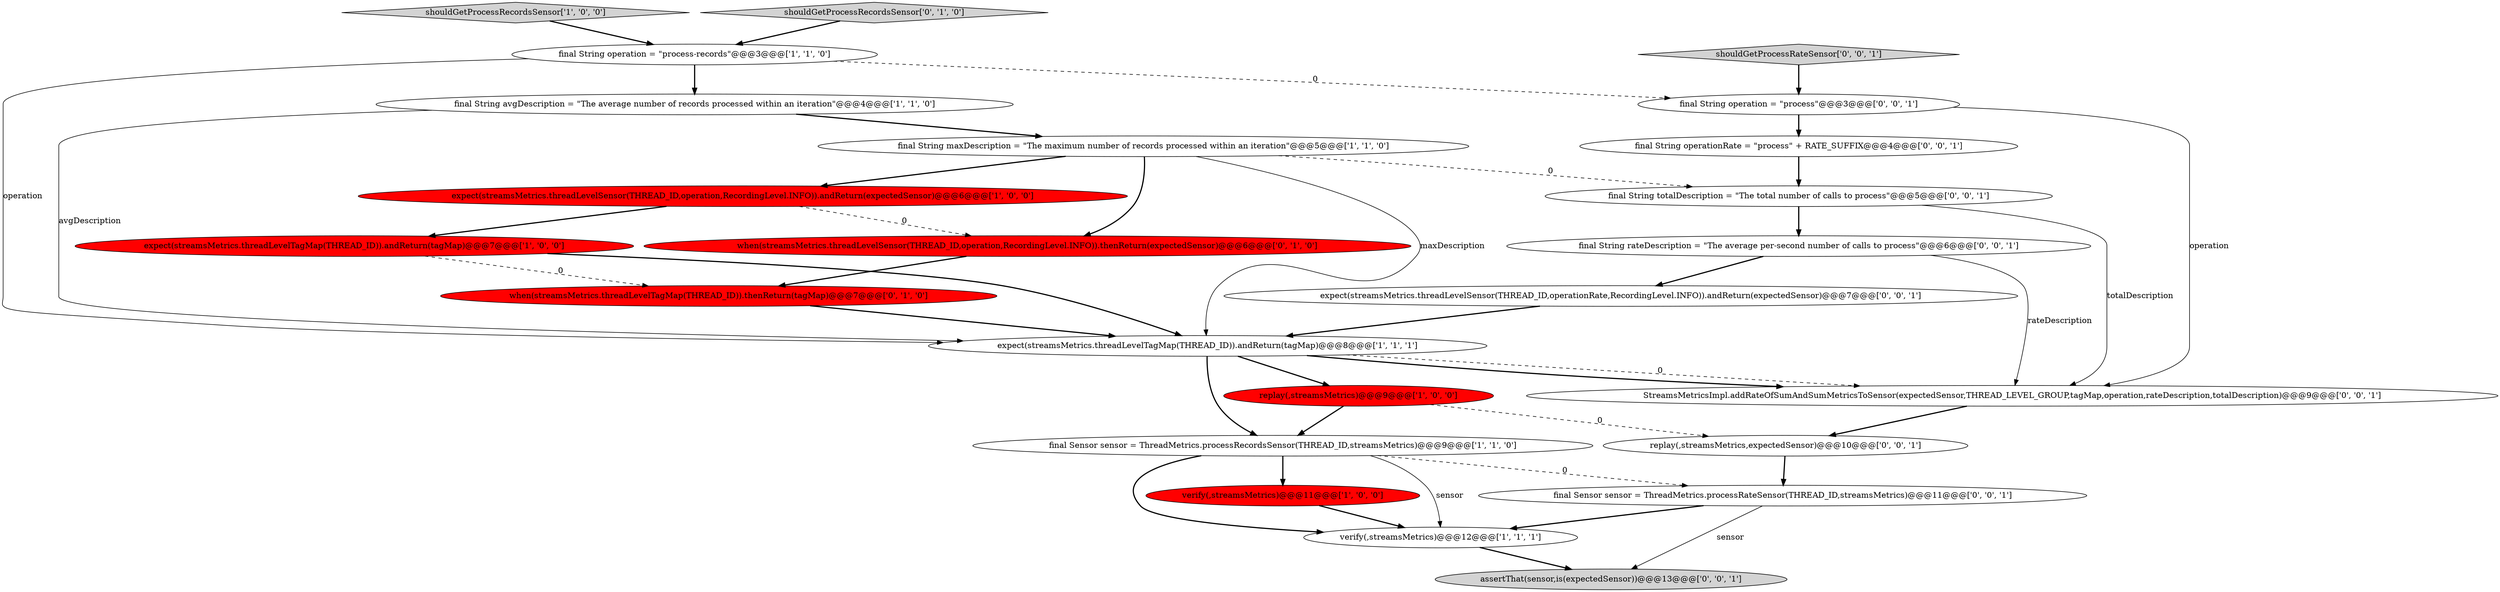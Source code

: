 digraph {
10 [style = filled, label = "expect(streamsMetrics.threadLevelSensor(THREAD_ID,operation,RecordingLevel.INFO)).andReturn(expectedSensor)@@@6@@@['1', '0', '0']", fillcolor = red, shape = ellipse image = "AAA1AAABBB1BBB"];
0 [style = filled, label = "expect(streamsMetrics.threadLevelTagMap(THREAD_ID)).andReturn(tagMap)@@@8@@@['1', '1', '1']", fillcolor = white, shape = ellipse image = "AAA0AAABBB1BBB"];
22 [style = filled, label = "expect(streamsMetrics.threadLevelSensor(THREAD_ID,operationRate,RecordingLevel.INFO)).andReturn(expectedSensor)@@@7@@@['0', '0', '1']", fillcolor = white, shape = ellipse image = "AAA0AAABBB3BBB"];
21 [style = filled, label = "final String operation = \"process\"@@@3@@@['0', '0', '1']", fillcolor = white, shape = ellipse image = "AAA0AAABBB3BBB"];
7 [style = filled, label = "final Sensor sensor = ThreadMetrics.processRecordsSensor(THREAD_ID,streamsMetrics)@@@9@@@['1', '1', '0']", fillcolor = white, shape = ellipse image = "AAA0AAABBB1BBB"];
15 [style = filled, label = "final String rateDescription = \"The average per-second number of calls to process\"@@@6@@@['0', '0', '1']", fillcolor = white, shape = ellipse image = "AAA0AAABBB3BBB"];
17 [style = filled, label = "final String operationRate = \"process\" + RATE_SUFFIX@@@4@@@['0', '0', '1']", fillcolor = white, shape = ellipse image = "AAA0AAABBB3BBB"];
6 [style = filled, label = "final String operation = \"process-records\"@@@3@@@['1', '1', '0']", fillcolor = white, shape = ellipse image = "AAA0AAABBB1BBB"];
5 [style = filled, label = "shouldGetProcessRecordsSensor['1', '0', '0']", fillcolor = lightgray, shape = diamond image = "AAA0AAABBB1BBB"];
1 [style = filled, label = "verify(,streamsMetrics)@@@12@@@['1', '1', '1']", fillcolor = white, shape = ellipse image = "AAA0AAABBB1BBB"];
12 [style = filled, label = "when(streamsMetrics.threadLevelSensor(THREAD_ID,operation,RecordingLevel.INFO)).thenReturn(expectedSensor)@@@6@@@['0', '1', '0']", fillcolor = red, shape = ellipse image = "AAA1AAABBB2BBB"];
16 [style = filled, label = "assertThat(sensor,is(expectedSensor))@@@13@@@['0', '0', '1']", fillcolor = lightgray, shape = ellipse image = "AAA0AAABBB3BBB"];
4 [style = filled, label = "final String maxDescription = \"The maximum number of records processed within an iteration\"@@@5@@@['1', '1', '0']", fillcolor = white, shape = ellipse image = "AAA0AAABBB1BBB"];
9 [style = filled, label = "replay(,streamsMetrics)@@@9@@@['1', '0', '0']", fillcolor = red, shape = ellipse image = "AAA1AAABBB1BBB"];
3 [style = filled, label = "verify(,streamsMetrics)@@@11@@@['1', '0', '0']", fillcolor = red, shape = ellipse image = "AAA1AAABBB1BBB"];
13 [style = filled, label = "when(streamsMetrics.threadLevelTagMap(THREAD_ID)).thenReturn(tagMap)@@@7@@@['0', '1', '0']", fillcolor = red, shape = ellipse image = "AAA1AAABBB2BBB"];
18 [style = filled, label = "replay(,streamsMetrics,expectedSensor)@@@10@@@['0', '0', '1']", fillcolor = white, shape = ellipse image = "AAA0AAABBB3BBB"];
8 [style = filled, label = "expect(streamsMetrics.threadLevelTagMap(THREAD_ID)).andReturn(tagMap)@@@7@@@['1', '0', '0']", fillcolor = red, shape = ellipse image = "AAA1AAABBB1BBB"];
20 [style = filled, label = "StreamsMetricsImpl.addRateOfSumAndSumMetricsToSensor(expectedSensor,THREAD_LEVEL_GROUP,tagMap,operation,rateDescription,totalDescription)@@@9@@@['0', '0', '1']", fillcolor = white, shape = ellipse image = "AAA0AAABBB3BBB"];
2 [style = filled, label = "final String avgDescription = \"The average number of records processed within an iteration\"@@@4@@@['1', '1', '0']", fillcolor = white, shape = ellipse image = "AAA0AAABBB1BBB"];
19 [style = filled, label = "final Sensor sensor = ThreadMetrics.processRateSensor(THREAD_ID,streamsMetrics)@@@11@@@['0', '0', '1']", fillcolor = white, shape = ellipse image = "AAA0AAABBB3BBB"];
23 [style = filled, label = "shouldGetProcessRateSensor['0', '0', '1']", fillcolor = lightgray, shape = diamond image = "AAA0AAABBB3BBB"];
11 [style = filled, label = "shouldGetProcessRecordsSensor['0', '1', '0']", fillcolor = lightgray, shape = diamond image = "AAA0AAABBB2BBB"];
14 [style = filled, label = "final String totalDescription = \"The total number of calls to process\"@@@5@@@['0', '0', '1']", fillcolor = white, shape = ellipse image = "AAA0AAABBB3BBB"];
7->1 [style = solid, label="sensor"];
4->10 [style = bold, label=""];
6->21 [style = dashed, label="0"];
0->9 [style = bold, label=""];
7->1 [style = bold, label=""];
3->1 [style = bold, label=""];
15->20 [style = solid, label="rateDescription"];
9->18 [style = dashed, label="0"];
11->6 [style = bold, label=""];
10->12 [style = dashed, label="0"];
18->19 [style = bold, label=""];
21->20 [style = solid, label="operation"];
9->7 [style = bold, label=""];
6->0 [style = solid, label="operation"];
0->20 [style = dashed, label="0"];
2->4 [style = bold, label=""];
7->3 [style = bold, label=""];
4->0 [style = solid, label="maxDescription"];
15->22 [style = bold, label=""];
8->13 [style = dashed, label="0"];
0->7 [style = bold, label=""];
6->2 [style = bold, label=""];
8->0 [style = bold, label=""];
20->18 [style = bold, label=""];
12->13 [style = bold, label=""];
14->20 [style = solid, label="totalDescription"];
19->1 [style = bold, label=""];
22->0 [style = bold, label=""];
5->6 [style = bold, label=""];
10->8 [style = bold, label=""];
23->21 [style = bold, label=""];
7->19 [style = dashed, label="0"];
17->14 [style = bold, label=""];
1->16 [style = bold, label=""];
4->12 [style = bold, label=""];
19->16 [style = solid, label="sensor"];
0->20 [style = bold, label=""];
14->15 [style = bold, label=""];
4->14 [style = dashed, label="0"];
2->0 [style = solid, label="avgDescription"];
21->17 [style = bold, label=""];
13->0 [style = bold, label=""];
}
